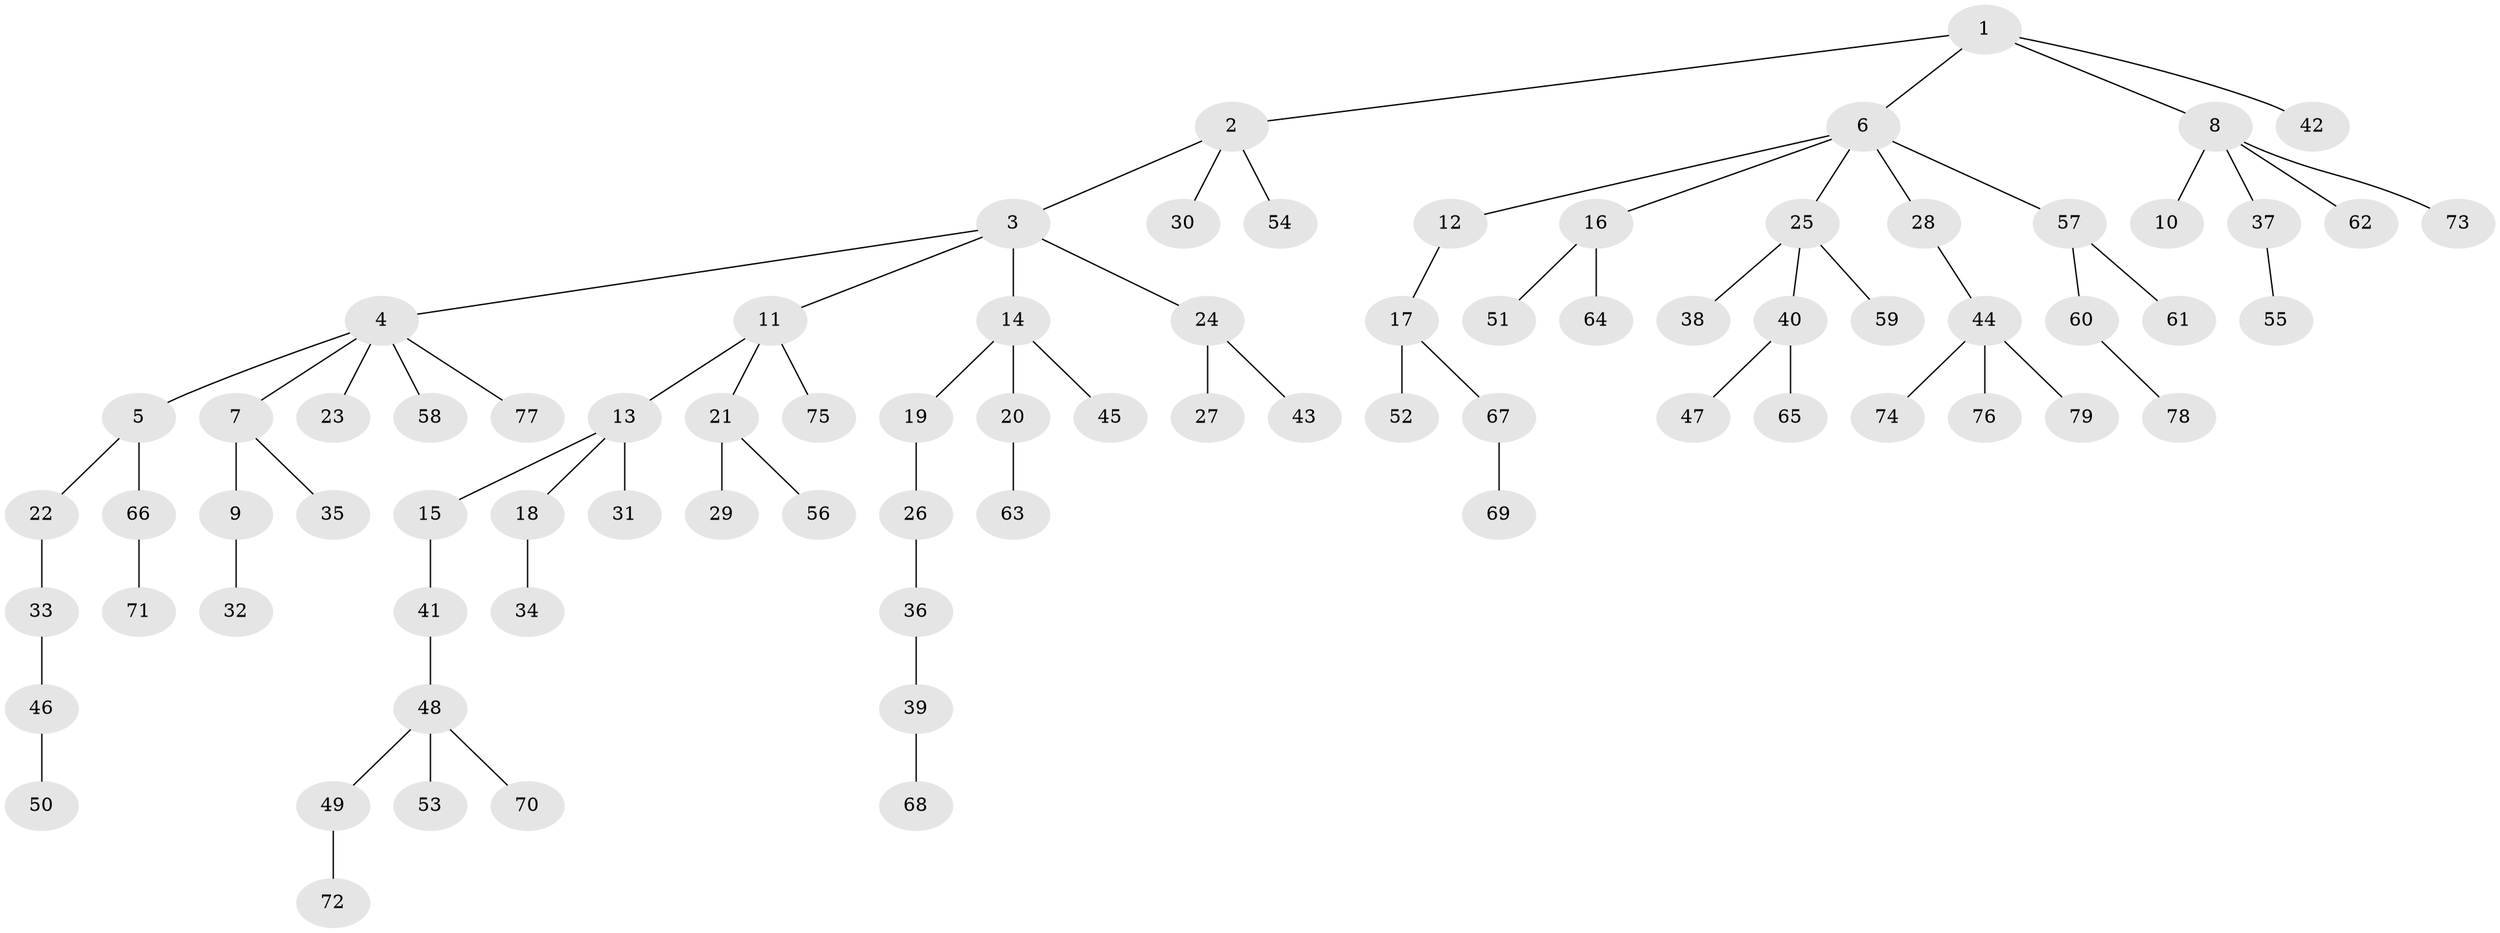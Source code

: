 // coarse degree distribution, {6: 0.03125, 2: 0.3125, 3: 0.125, 5: 0.03125, 1: 0.46875, 4: 0.03125}
// Generated by graph-tools (version 1.1) at 2025/37/03/04/25 23:37:17]
// undirected, 79 vertices, 78 edges
graph export_dot {
  node [color=gray90,style=filled];
  1;
  2;
  3;
  4;
  5;
  6;
  7;
  8;
  9;
  10;
  11;
  12;
  13;
  14;
  15;
  16;
  17;
  18;
  19;
  20;
  21;
  22;
  23;
  24;
  25;
  26;
  27;
  28;
  29;
  30;
  31;
  32;
  33;
  34;
  35;
  36;
  37;
  38;
  39;
  40;
  41;
  42;
  43;
  44;
  45;
  46;
  47;
  48;
  49;
  50;
  51;
  52;
  53;
  54;
  55;
  56;
  57;
  58;
  59;
  60;
  61;
  62;
  63;
  64;
  65;
  66;
  67;
  68;
  69;
  70;
  71;
  72;
  73;
  74;
  75;
  76;
  77;
  78;
  79;
  1 -- 2;
  1 -- 6;
  1 -- 8;
  1 -- 42;
  2 -- 3;
  2 -- 30;
  2 -- 54;
  3 -- 4;
  3 -- 11;
  3 -- 14;
  3 -- 24;
  4 -- 5;
  4 -- 7;
  4 -- 23;
  4 -- 58;
  4 -- 77;
  5 -- 22;
  5 -- 66;
  6 -- 12;
  6 -- 16;
  6 -- 25;
  6 -- 28;
  6 -- 57;
  7 -- 9;
  7 -- 35;
  8 -- 10;
  8 -- 37;
  8 -- 62;
  8 -- 73;
  9 -- 32;
  11 -- 13;
  11 -- 21;
  11 -- 75;
  12 -- 17;
  13 -- 15;
  13 -- 18;
  13 -- 31;
  14 -- 19;
  14 -- 20;
  14 -- 45;
  15 -- 41;
  16 -- 51;
  16 -- 64;
  17 -- 52;
  17 -- 67;
  18 -- 34;
  19 -- 26;
  20 -- 63;
  21 -- 29;
  21 -- 56;
  22 -- 33;
  24 -- 27;
  24 -- 43;
  25 -- 38;
  25 -- 40;
  25 -- 59;
  26 -- 36;
  28 -- 44;
  33 -- 46;
  36 -- 39;
  37 -- 55;
  39 -- 68;
  40 -- 47;
  40 -- 65;
  41 -- 48;
  44 -- 74;
  44 -- 76;
  44 -- 79;
  46 -- 50;
  48 -- 49;
  48 -- 53;
  48 -- 70;
  49 -- 72;
  57 -- 60;
  57 -- 61;
  60 -- 78;
  66 -- 71;
  67 -- 69;
}
